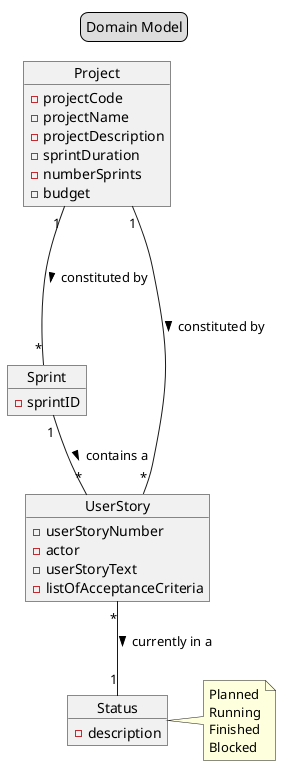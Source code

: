 @startuml
/'Domain Model'/

/'title'/

legend top
Domain Model
end legend

/'Class'/

Object "Project" as Project {
-projectCode
-projectName
-projectDescription
-sprintDuration
-numberSprints
-budget
}

Object "Sprint" as Sprint {
-sprintID
}

Object "Status" as Status {
-description
}

Object "UserStory" as UserStory {
-userStoryNumber
-actor
-userStoryText
-listOfAcceptanceCriteria
}

/'Directions'/

Sprint "1" -- "*" UserStory : contains a >
Project "1" --- "*" Sprint : constituted by >
Project "1" -- "*" UserStory : constituted by >
UserStory "*" -- "1" Status : currently in a  >
/'notas'/

note right of Status
    Planned
    Running
    Finished
    Blocked
end note

@enduml